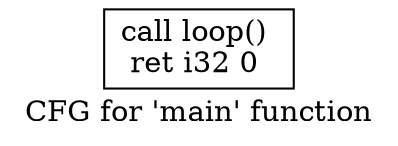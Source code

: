 digraph "CFG for 'main' function" {
	label="CFG for 'main' function";

	Node0x23743f0 [shape=record,label="{call loop() \l  ret i32 0 \l}"];
}
